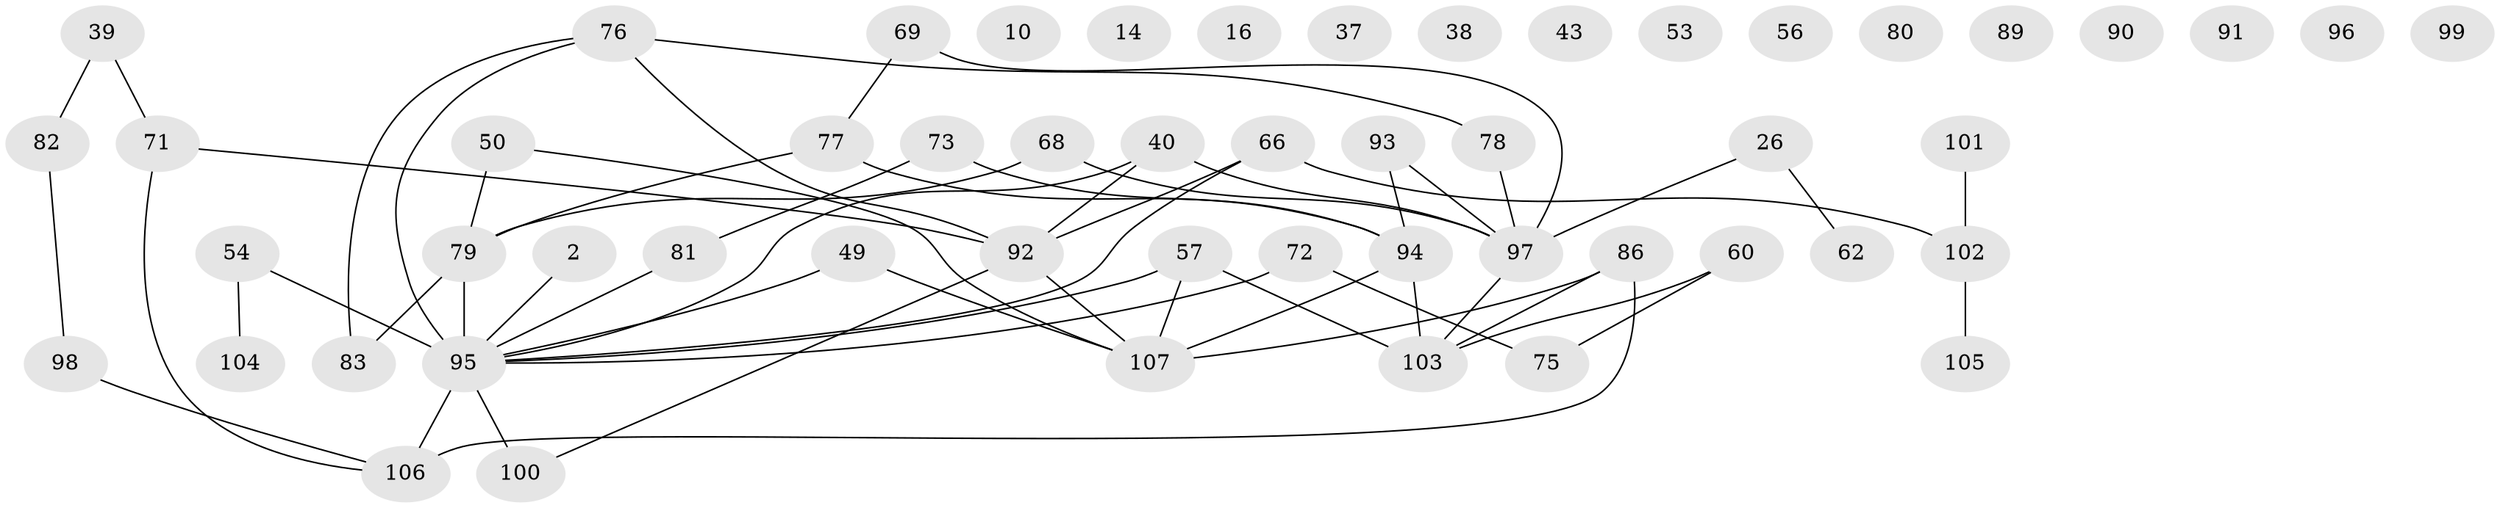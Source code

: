 // original degree distribution, {3: 0.2897196261682243, 1: 0.11214953271028037, 4: 0.12149532710280374, 6: 0.028037383177570093, 2: 0.27102803738317754, 0: 0.1308411214953271, 5: 0.04672897196261682}
// Generated by graph-tools (version 1.1) at 2025/39/03/09/25 04:39:27]
// undirected, 53 vertices, 58 edges
graph export_dot {
graph [start="1"]
  node [color=gray90,style=filled];
  2;
  10;
  14;
  16;
  26;
  37;
  38;
  39;
  40 [super="+17"];
  43;
  49;
  50;
  53;
  54;
  56;
  57 [super="+47"];
  60;
  62;
  66 [super="+30"];
  68 [super="+7"];
  69;
  71 [super="+24+15"];
  72;
  73;
  75 [super="+19"];
  76 [super="+59+63+27"];
  77 [super="+52"];
  78 [super="+36"];
  79 [super="+70"];
  80;
  81;
  82;
  83;
  86;
  89;
  90;
  91;
  92 [super="+48"];
  93;
  94 [super="+55"];
  95 [super="+46+23+58+65+84+87"];
  96;
  97 [super="+4+9"];
  98;
  99;
  100 [super="+74"];
  101;
  102;
  103 [super="+61"];
  104;
  105;
  106 [super="+29+88"];
  107 [super="+34+67"];
  2 -- 95;
  26 -- 62;
  26 -- 97;
  39 -- 82;
  39 -- 71;
  40 -- 97 [weight=2];
  40 -- 92;
  40 -- 95;
  49 -- 107;
  49 -- 95;
  50 -- 107;
  50 -- 79;
  54 -- 104;
  54 -- 95;
  57 -- 103 [weight=3];
  57 -- 95;
  57 -- 107;
  60 -- 75 [weight=2];
  60 -- 103;
  66 -- 102 [weight=2];
  66 -- 92;
  66 -- 95;
  68 -- 97;
  68 -- 79;
  69 -- 77;
  69 -- 97;
  71 -- 106 [weight=2];
  71 -- 92;
  72 -- 75;
  72 -- 95;
  73 -- 81;
  73 -- 94;
  76 -- 92;
  76 -- 95 [weight=2];
  76 -- 83;
  76 -- 78 [weight=2];
  77 -- 94;
  77 -- 79;
  78 -- 97;
  79 -- 95 [weight=4];
  79 -- 83;
  81 -- 95;
  82 -- 98;
  86 -- 103 [weight=2];
  86 -- 106;
  86 -- 107;
  92 -- 107;
  92 -- 100;
  93 -- 94;
  93 -- 97;
  94 -- 107;
  94 -- 103;
  95 -- 106 [weight=4];
  95 -- 100 [weight=3];
  97 -- 103;
  98 -- 106;
  101 -- 102;
  102 -- 105;
}

